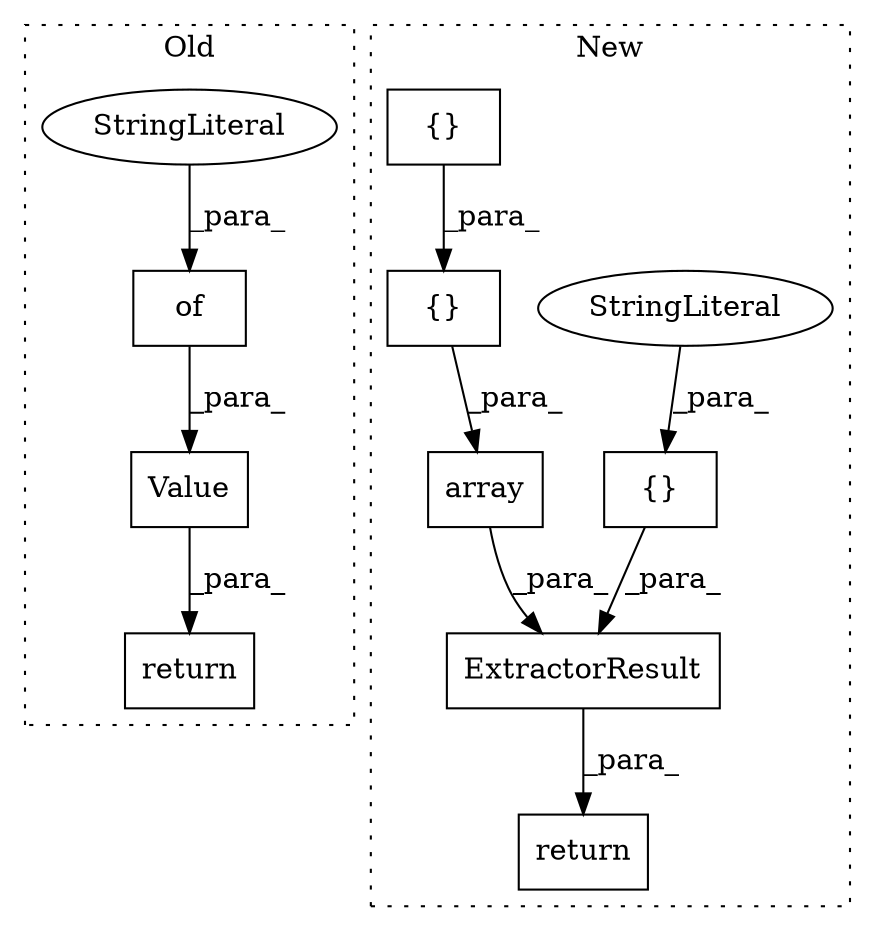 digraph G {
subgraph cluster0 {
1 [label="Value" a="32" s="1379,1424" l="6,1" shape="box"];
4 [label="of" a="32" s="1399,1423" l="3,1" shape="box"];
6 [label="StringLiteral" a="45" s="1402" l="11" shape="ellipse"];
11 [label="return" a="41" s="1372" l="7" shape="box"];
label = "Old";
style="dotted";
}
subgraph cluster1 {
2 [label="ExtractorResult" a="32" s="1465,1552" l="16,1" shape="box"];
3 [label="return" a="41" s="1458" l="7" shape="box"];
5 [label="{}" a="4" s="1539,1551" l="1,1" shape="box"];
7 [label="StringLiteral" a="45" s="1540" l="11" shape="ellipse"];
8 [label="{}" a="4" s="1502,1514" l="1,1" shape="box"];
9 [label="array" a="32" s="1487,1515" l="6,1" shape="box"];
10 [label="{}" a="4" s="1503,1513" l="1,1" shape="box"];
label = "New";
style="dotted";
}
1 -> 11 [label="_para_"];
2 -> 3 [label="_para_"];
4 -> 1 [label="_para_"];
5 -> 2 [label="_para_"];
6 -> 4 [label="_para_"];
7 -> 5 [label="_para_"];
8 -> 9 [label="_para_"];
9 -> 2 [label="_para_"];
10 -> 8 [label="_para_"];
}